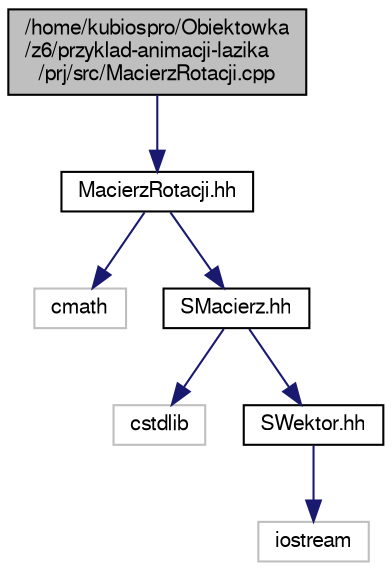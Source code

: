 digraph "/home/kubiospro/Obiektowka/z6/przyklad-animacji-lazika/prj/src/MacierzRotacji.cpp"
{
 // LATEX_PDF_SIZE
  edge [fontname="FreeSans",fontsize="10",labelfontname="FreeSans",labelfontsize="10"];
  node [fontname="FreeSans",fontsize="10",shape=record];
  Node1 [label="/home/kubiospro/Obiektowka\l/z6/przyklad-animacji-lazika\l/prj/src/MacierzRotacji.cpp",height=0.2,width=0.4,color="black", fillcolor="grey75", style="filled", fontcolor="black",tooltip=" "];
  Node1 -> Node2 [color="midnightblue",fontsize="10",style="solid",fontname="FreeSans"];
  Node2 [label="MacierzRotacji.hh",height=0.2,width=0.4,color="black", fillcolor="white", style="filled",URL="$a00044.html",tooltip=" "];
  Node2 -> Node3 [color="midnightblue",fontsize="10",style="solid",fontname="FreeSans"];
  Node3 [label="cmath",height=0.2,width=0.4,color="grey75", fillcolor="white", style="filled",tooltip=" "];
  Node2 -> Node4 [color="midnightblue",fontsize="10",style="solid",fontname="FreeSans"];
  Node4 [label="SMacierz.hh",height=0.2,width=0.4,color="black", fillcolor="white", style="filled",URL="$a00062.html",tooltip=" "];
  Node4 -> Node5 [color="midnightblue",fontsize="10",style="solid",fontname="FreeSans"];
  Node5 [label="cstdlib",height=0.2,width=0.4,color="grey75", fillcolor="white", style="filled",tooltip=" "];
  Node4 -> Node6 [color="midnightblue",fontsize="10",style="solid",fontname="FreeSans"];
  Node6 [label="SWektor.hh",height=0.2,width=0.4,color="black", fillcolor="white", style="filled",URL="$a00065.html",tooltip=" "];
  Node6 -> Node7 [color="midnightblue",fontsize="10",style="solid",fontname="FreeSans"];
  Node7 [label="iostream",height=0.2,width=0.4,color="grey75", fillcolor="white", style="filled",tooltip=" "];
}
